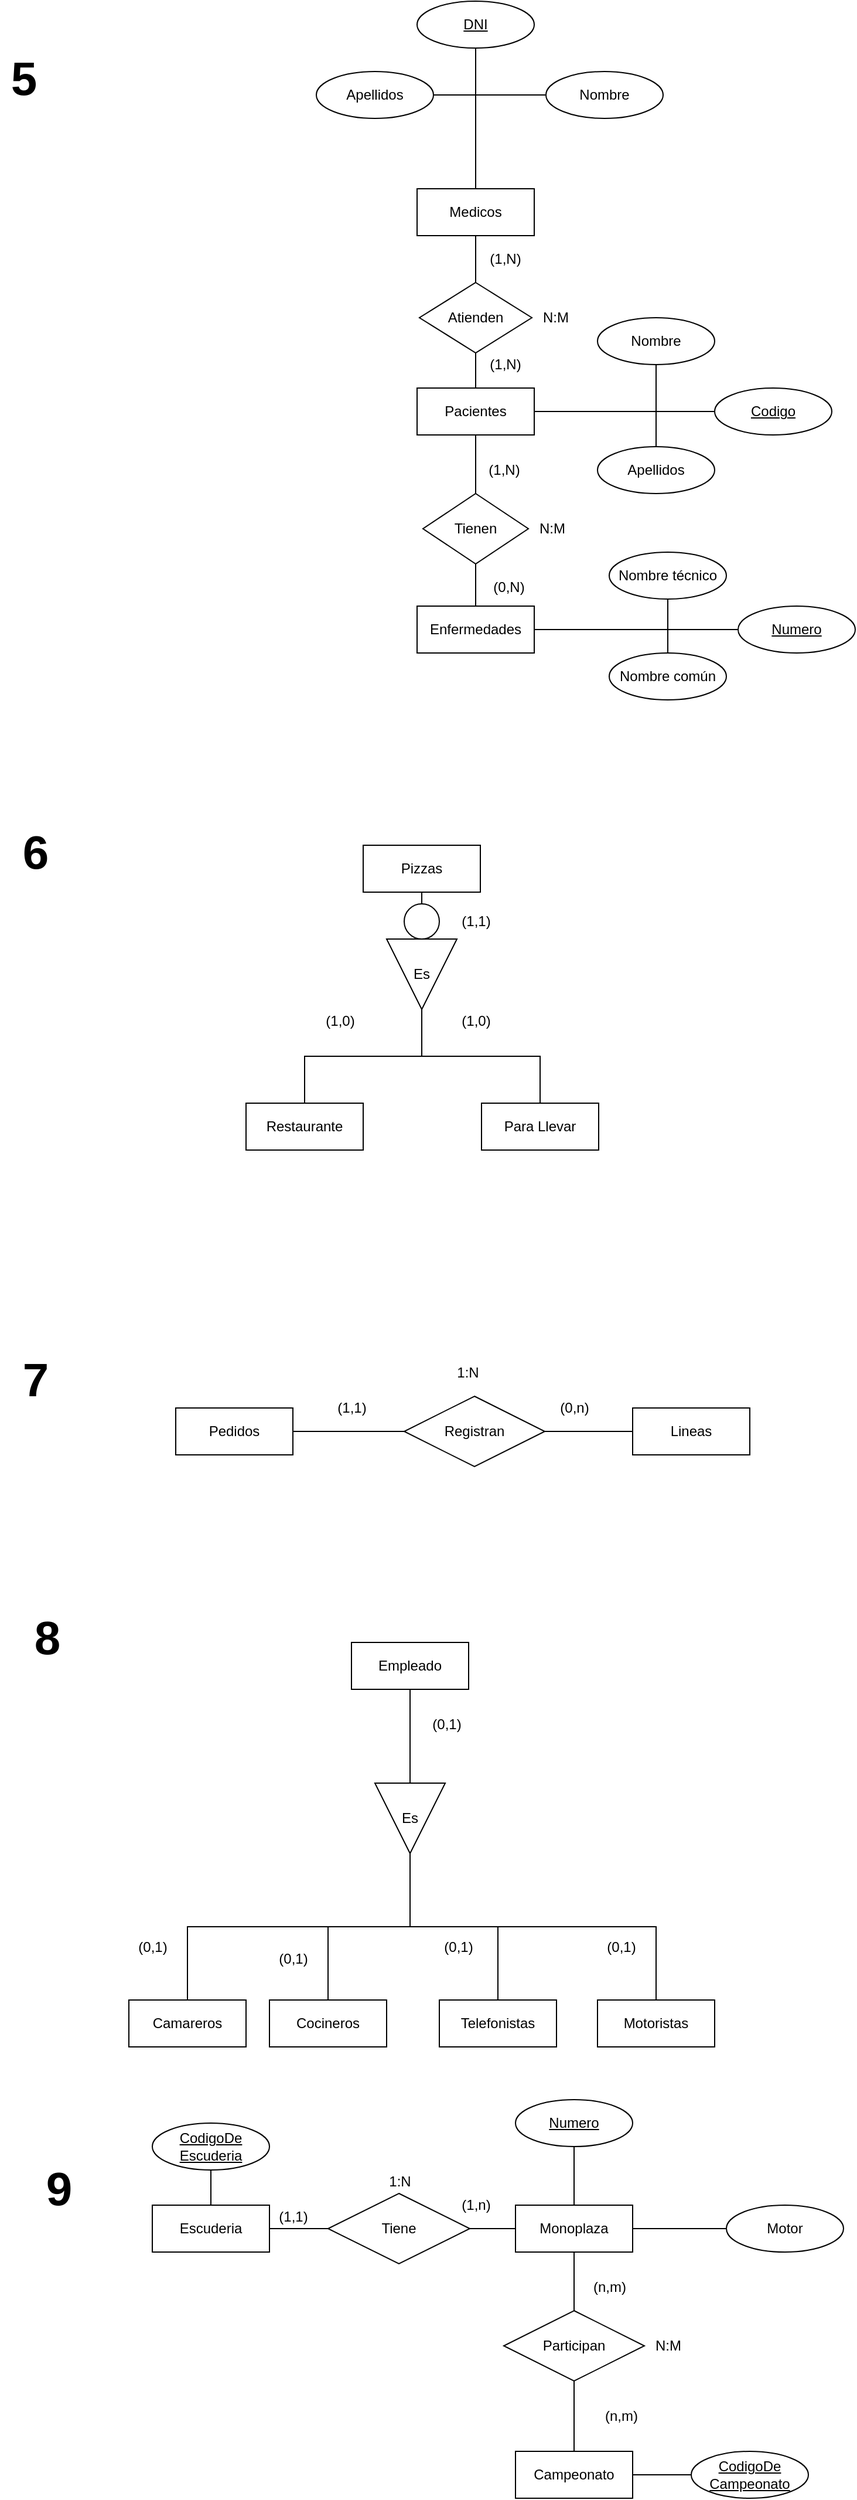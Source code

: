 <mxfile version="13.7.9" type="device"><diagram id="zNLiT7mpPrFdCpXGJwsX" name="Página-1"><mxGraphModel dx="1086" dy="1975" grid="1" gridSize="10" guides="1" tooltips="1" connect="1" arrows="1" fold="1" page="1" pageScale="1" pageWidth="827" pageHeight="1169" math="0" shadow="0"><root><mxCell id="0"/><mxCell id="1" parent="0"/><mxCell id="8cH0wNDDNxBHPdxVtWGy-14" style="edgeStyle=orthogonalEdgeStyle;rounded=0;orthogonalLoop=1;jettySize=auto;html=1;exitX=0.5;exitY=1;exitDx=0;exitDy=0;endArrow=none;endFill=0;" parent="1" source="8cH0wNDDNxBHPdxVtWGy-1" target="8cH0wNDDNxBHPdxVtWGy-13" edge="1"><mxGeometry relative="1" as="geometry"/></mxCell><mxCell id="8cH0wNDDNxBHPdxVtWGy-1" value="Medicos" style="whiteSpace=wrap;html=1;align=center;" parent="1" vertex="1"><mxGeometry x="376" y="-960" width="100" height="40" as="geometry"/></mxCell><mxCell id="8cH0wNDDNxBHPdxVtWGy-3" value="&lt;b&gt;&lt;font style=&quot;font-size: 40px&quot;&gt;5&lt;/font&gt;&lt;/b&gt;" style="text;html=1;align=center;verticalAlign=middle;resizable=0;points=[];autosize=1;" parent="1" vertex="1"><mxGeometry x="20" y="-1070" width="40" height="30" as="geometry"/></mxCell><mxCell id="8cH0wNDDNxBHPdxVtWGy-9" style="edgeStyle=orthogonalEdgeStyle;rounded=0;orthogonalLoop=1;jettySize=auto;html=1;endArrow=none;endFill=0;exitX=1;exitY=0.5;exitDx=0;exitDy=0;" parent="1" source="8cH0wNDDNxBHPdxVtWGy-4" target="8cH0wNDDNxBHPdxVtWGy-1" edge="1"><mxGeometry relative="1" as="geometry"/></mxCell><mxCell id="8cH0wNDDNxBHPdxVtWGy-4" value="Apellidos" style="ellipse;whiteSpace=wrap;html=1;align=center;" parent="1" vertex="1"><mxGeometry x="290" y="-1060" width="100" height="40" as="geometry"/></mxCell><mxCell id="8cH0wNDDNxBHPdxVtWGy-7" style="edgeStyle=orthogonalEdgeStyle;rounded=0;orthogonalLoop=1;jettySize=auto;html=1;entryX=0.5;entryY=0;entryDx=0;entryDy=0;endArrow=none;endFill=0;" parent="1" source="8cH0wNDDNxBHPdxVtWGy-5" target="8cH0wNDDNxBHPdxVtWGy-1" edge="1"><mxGeometry relative="1" as="geometry"><Array as="points"><mxPoint x="426" y="-1040"/></Array></mxGeometry></mxCell><mxCell id="8cH0wNDDNxBHPdxVtWGy-5" value="Nombre" style="ellipse;whiteSpace=wrap;html=1;align=center;" parent="1" vertex="1"><mxGeometry x="486" y="-1060" width="100" height="40" as="geometry"/></mxCell><mxCell id="8cH0wNDDNxBHPdxVtWGy-8" style="edgeStyle=orthogonalEdgeStyle;rounded=0;orthogonalLoop=1;jettySize=auto;html=1;exitX=0.5;exitY=1;exitDx=0;exitDy=0;endArrow=none;endFill=0;" parent="1" source="8cH0wNDDNxBHPdxVtWGy-6" target="8cH0wNDDNxBHPdxVtWGy-1" edge="1"><mxGeometry relative="1" as="geometry"/></mxCell><mxCell id="8cH0wNDDNxBHPdxVtWGy-6" value="&lt;u&gt;DNI&lt;/u&gt;" style="ellipse;whiteSpace=wrap;html=1;align=center;" parent="1" vertex="1"><mxGeometry x="376" y="-1120" width="100" height="40" as="geometry"/></mxCell><mxCell id="8cH0wNDDNxBHPdxVtWGy-13" value="Atienden" style="shape=rhombus;perimeter=rhombusPerimeter;whiteSpace=wrap;html=1;align=center;" parent="1" vertex="1"><mxGeometry x="378" y="-880" width="96" height="60" as="geometry"/></mxCell><mxCell id="8cH0wNDDNxBHPdxVtWGy-16" style="edgeStyle=orthogonalEdgeStyle;rounded=0;orthogonalLoop=1;jettySize=auto;html=1;endArrow=none;endFill=0;" parent="1" source="8cH0wNDDNxBHPdxVtWGy-15" target="8cH0wNDDNxBHPdxVtWGy-13" edge="1"><mxGeometry relative="1" as="geometry"/></mxCell><mxCell id="8cH0wNDDNxBHPdxVtWGy-15" value="Pacientes" style="whiteSpace=wrap;html=1;align=center;" parent="1" vertex="1"><mxGeometry x="376" y="-790" width="100" height="40" as="geometry"/></mxCell><mxCell id="8cH0wNDDNxBHPdxVtWGy-20" style="edgeStyle=orthogonalEdgeStyle;rounded=0;orthogonalLoop=1;jettySize=auto;html=1;entryX=1;entryY=0.5;entryDx=0;entryDy=0;endArrow=none;endFill=0;exitX=0.5;exitY=0;exitDx=0;exitDy=0;" parent="1" source="8cH0wNDDNxBHPdxVtWGy-17" target="8cH0wNDDNxBHPdxVtWGy-15" edge="1"><mxGeometry relative="1" as="geometry"/></mxCell><mxCell id="8cH0wNDDNxBHPdxVtWGy-17" value="Apellidos" style="ellipse;whiteSpace=wrap;html=1;align=center;" parent="1" vertex="1"><mxGeometry x="530" y="-740" width="100" height="40" as="geometry"/></mxCell><mxCell id="8cH0wNDDNxBHPdxVtWGy-22" style="edgeStyle=orthogonalEdgeStyle;rounded=0;orthogonalLoop=1;jettySize=auto;html=1;entryX=1;entryY=0.5;entryDx=0;entryDy=0;endArrow=none;endFill=0;exitX=0.5;exitY=1;exitDx=0;exitDy=0;" parent="1" source="8cH0wNDDNxBHPdxVtWGy-18" target="8cH0wNDDNxBHPdxVtWGy-15" edge="1"><mxGeometry relative="1" as="geometry"/></mxCell><mxCell id="8cH0wNDDNxBHPdxVtWGy-18" value="Nombre" style="ellipse;whiteSpace=wrap;html=1;align=center;" parent="1" vertex="1"><mxGeometry x="530" y="-850" width="100" height="40" as="geometry"/></mxCell><mxCell id="8cH0wNDDNxBHPdxVtWGy-21" style="edgeStyle=orthogonalEdgeStyle;rounded=0;orthogonalLoop=1;jettySize=auto;html=1;endArrow=none;endFill=0;" parent="1" source="8cH0wNDDNxBHPdxVtWGy-19" target="8cH0wNDDNxBHPdxVtWGy-15" edge="1"><mxGeometry relative="1" as="geometry"/></mxCell><mxCell id="8cH0wNDDNxBHPdxVtWGy-19" value="&lt;u&gt;Codigo&lt;/u&gt;" style="ellipse;whiteSpace=wrap;html=1;align=center;" parent="1" vertex="1"><mxGeometry x="630" y="-790" width="100" height="40" as="geometry"/></mxCell><mxCell id="8cH0wNDDNxBHPdxVtWGy-26" style="edgeStyle=orthogonalEdgeStyle;rounded=0;orthogonalLoop=1;jettySize=auto;html=1;endArrow=none;endFill=0;" parent="1" source="8cH0wNDDNxBHPdxVtWGy-23" target="8cH0wNDDNxBHPdxVtWGy-15" edge="1"><mxGeometry relative="1" as="geometry"/></mxCell><mxCell id="8cH0wNDDNxBHPdxVtWGy-23" value="Tienen" style="shape=rhombus;perimeter=rhombusPerimeter;whiteSpace=wrap;html=1;align=center;" parent="1" vertex="1"><mxGeometry x="381" y="-700" width="90" height="60" as="geometry"/></mxCell><mxCell id="8cH0wNDDNxBHPdxVtWGy-25" style="edgeStyle=orthogonalEdgeStyle;rounded=0;orthogonalLoop=1;jettySize=auto;html=1;endArrow=none;endFill=0;" parent="1" source="8cH0wNDDNxBHPdxVtWGy-24" target="8cH0wNDDNxBHPdxVtWGy-23" edge="1"><mxGeometry relative="1" as="geometry"/></mxCell><mxCell id="8cH0wNDDNxBHPdxVtWGy-24" value="Enfermedades" style="whiteSpace=wrap;html=1;align=center;" parent="1" vertex="1"><mxGeometry x="376" y="-604" width="100" height="40" as="geometry"/></mxCell><mxCell id="8cH0wNDDNxBHPdxVtWGy-31" style="edgeStyle=orthogonalEdgeStyle;rounded=0;orthogonalLoop=1;jettySize=auto;html=1;entryX=1;entryY=0.5;entryDx=0;entryDy=0;endArrow=none;endFill=0;exitX=0.5;exitY=1;exitDx=0;exitDy=0;" parent="1" source="8cH0wNDDNxBHPdxVtWGy-27" target="8cH0wNDDNxBHPdxVtWGy-24" edge="1"><mxGeometry relative="1" as="geometry"/></mxCell><mxCell id="8cH0wNDDNxBHPdxVtWGy-27" value="Nombre técnico" style="ellipse;whiteSpace=wrap;html=1;align=center;" parent="1" vertex="1"><mxGeometry x="540" y="-650" width="100" height="40" as="geometry"/></mxCell><mxCell id="8cH0wNDDNxBHPdxVtWGy-32" style="edgeStyle=orthogonalEdgeStyle;rounded=0;orthogonalLoop=1;jettySize=auto;html=1;endArrow=none;endFill=0;" parent="1" source="8cH0wNDDNxBHPdxVtWGy-28" target="8cH0wNDDNxBHPdxVtWGy-24" edge="1"><mxGeometry relative="1" as="geometry"/></mxCell><mxCell id="8cH0wNDDNxBHPdxVtWGy-28" value="&lt;u&gt;Numero&lt;/u&gt;" style="ellipse;whiteSpace=wrap;html=1;align=center;" parent="1" vertex="1"><mxGeometry x="650" y="-604" width="100" height="40" as="geometry"/></mxCell><mxCell id="8cH0wNDDNxBHPdxVtWGy-30" style="edgeStyle=orthogonalEdgeStyle;rounded=0;orthogonalLoop=1;jettySize=auto;html=1;exitX=0.5;exitY=0;exitDx=0;exitDy=0;endArrow=none;endFill=0;" parent="1" source="8cH0wNDDNxBHPdxVtWGy-29" target="8cH0wNDDNxBHPdxVtWGy-24" edge="1"><mxGeometry relative="1" as="geometry"/></mxCell><mxCell id="8cH0wNDDNxBHPdxVtWGy-29" value="Nombre común" style="ellipse;whiteSpace=wrap;html=1;align=center;" parent="1" vertex="1"><mxGeometry x="540" y="-564" width="100" height="40" as="geometry"/></mxCell><mxCell id="8cH0wNDDNxBHPdxVtWGy-33" value="(1,N)" style="text;html=1;align=center;verticalAlign=middle;resizable=0;points=[];autosize=1;" parent="1" vertex="1"><mxGeometry x="431" y="-820" width="40" height="20" as="geometry"/></mxCell><mxCell id="8cH0wNDDNxBHPdxVtWGy-34" value="(1,N)" style="text;html=1;align=center;verticalAlign=middle;resizable=0;points=[];autosize=1;" parent="1" vertex="1"><mxGeometry x="431" y="-910" width="40" height="20" as="geometry"/></mxCell><mxCell id="8cH0wNDDNxBHPdxVtWGy-35" value="N:M" style="text;html=1;align=center;verticalAlign=middle;resizable=0;points=[];autosize=1;" parent="1" vertex="1"><mxGeometry x="474" y="-860" width="40" height="20" as="geometry"/></mxCell><mxCell id="8cH0wNDDNxBHPdxVtWGy-36" value="(0,N)" style="text;html=1;align=center;verticalAlign=middle;resizable=0;points=[];autosize=1;" parent="1" vertex="1"><mxGeometry x="434" y="-630" width="40" height="20" as="geometry"/></mxCell><mxCell id="8cH0wNDDNxBHPdxVtWGy-37" value="(1,N)" style="text;html=1;align=center;verticalAlign=middle;resizable=0;points=[];autosize=1;" parent="1" vertex="1"><mxGeometry x="430" y="-730" width="40" height="20" as="geometry"/></mxCell><mxCell id="8cH0wNDDNxBHPdxVtWGy-38" value="N:M" style="text;html=1;align=center;verticalAlign=middle;resizable=0;points=[];autosize=1;" parent="1" vertex="1"><mxGeometry x="471" y="-680" width="40" height="20" as="geometry"/></mxCell><mxCell id="KKYR-DcXS-Zs3xzQM622-1" value="&lt;b&gt;&lt;font style=&quot;font-size: 40px&quot;&gt;6&lt;/font&gt;&lt;/b&gt;" style="text;html=1;align=center;verticalAlign=middle;resizable=0;points=[];autosize=1;" vertex="1" parent="1"><mxGeometry x="30" y="-410" width="40" height="30" as="geometry"/></mxCell><mxCell id="KKYR-DcXS-Zs3xzQM622-7" style="edgeStyle=orthogonalEdgeStyle;rounded=0;orthogonalLoop=1;jettySize=auto;html=1;exitX=0.5;exitY=0;exitDx=0;exitDy=0;endArrow=none;endFill=0;" edge="1" parent="1" source="KKYR-DcXS-Zs3xzQM622-2" target="KKYR-DcXS-Zs3xzQM622-5"><mxGeometry relative="1" as="geometry"/></mxCell><mxCell id="KKYR-DcXS-Zs3xzQM622-2" value="Para Llevar" style="whiteSpace=wrap;html=1;align=center;" vertex="1" parent="1"><mxGeometry x="431" y="-180" width="100" height="40" as="geometry"/></mxCell><mxCell id="KKYR-DcXS-Zs3xzQM622-6" style="edgeStyle=orthogonalEdgeStyle;rounded=0;orthogonalLoop=1;jettySize=auto;html=1;exitX=0.5;exitY=0;exitDx=0;exitDy=0;endArrow=none;endFill=0;" edge="1" parent="1" source="KKYR-DcXS-Zs3xzQM622-3" target="KKYR-DcXS-Zs3xzQM622-5"><mxGeometry relative="1" as="geometry"/></mxCell><mxCell id="KKYR-DcXS-Zs3xzQM622-3" value="Restaurante" style="whiteSpace=wrap;html=1;align=center;" vertex="1" parent="1"><mxGeometry x="230" y="-180" width="100" height="40" as="geometry"/></mxCell><mxCell id="KKYR-DcXS-Zs3xzQM622-4" value="Pizzas" style="whiteSpace=wrap;html=1;align=center;" vertex="1" parent="1"><mxGeometry x="330" y="-400" width="100" height="40" as="geometry"/></mxCell><mxCell id="KKYR-DcXS-Zs3xzQM622-8" style="edgeStyle=orthogonalEdgeStyle;rounded=0;orthogonalLoop=1;jettySize=auto;html=1;exitX=0;exitY=0.5;exitDx=0;exitDy=0;entryX=0.5;entryY=1;entryDx=0;entryDy=0;endArrow=none;endFill=0;" edge="1" parent="1" source="KKYR-DcXS-Zs3xzQM622-9" target="KKYR-DcXS-Zs3xzQM622-4"><mxGeometry relative="1" as="geometry"/></mxCell><mxCell id="KKYR-DcXS-Zs3xzQM622-5" value="Es" style="triangle;whiteSpace=wrap;html=1;dashed=0;direction=south;" vertex="1" parent="1"><mxGeometry x="350" y="-320" width="60" height="60" as="geometry"/></mxCell><mxCell id="KKYR-DcXS-Zs3xzQM622-9" value="" style="shape=ellipse;html=1;dashed=0;whitespace=wrap;perimeter=ellipsePerimeter;" vertex="1" parent="1"><mxGeometry x="365" y="-350" width="30" height="30" as="geometry"/></mxCell><mxCell id="KKYR-DcXS-Zs3xzQM622-10" style="edgeStyle=orthogonalEdgeStyle;rounded=0;orthogonalLoop=1;jettySize=auto;html=1;exitX=0;exitY=0.5;exitDx=0;exitDy=0;entryX=0.5;entryY=1;entryDx=0;entryDy=0;endArrow=none;endFill=0;" edge="1" parent="1" source="KKYR-DcXS-Zs3xzQM622-5" target="KKYR-DcXS-Zs3xzQM622-9"><mxGeometry relative="1" as="geometry"><mxPoint x="380" y="-320" as="sourcePoint"/><mxPoint x="380" y="-360" as="targetPoint"/></mxGeometry></mxCell><mxCell id="KKYR-DcXS-Zs3xzQM622-11" value="(1,1)" style="text;html=1;align=center;verticalAlign=middle;resizable=0;points=[];autosize=1;" vertex="1" parent="1"><mxGeometry x="406" y="-345" width="40" height="20" as="geometry"/></mxCell><mxCell id="KKYR-DcXS-Zs3xzQM622-12" value="(1,0)" style="text;html=1;align=center;verticalAlign=middle;resizable=0;points=[];autosize=1;" vertex="1" parent="1"><mxGeometry x="290" y="-260" width="40" height="20" as="geometry"/></mxCell><mxCell id="KKYR-DcXS-Zs3xzQM622-13" value="(1,0)" style="text;html=1;align=center;verticalAlign=middle;resizable=0;points=[];autosize=1;" vertex="1" parent="1"><mxGeometry x="406" y="-260" width="40" height="20" as="geometry"/></mxCell><mxCell id="KKYR-DcXS-Zs3xzQM622-14" value="&lt;b&gt;&lt;font style=&quot;font-size: 40px&quot;&gt;7&lt;/font&gt;&lt;/b&gt;" style="text;html=1;align=center;verticalAlign=middle;resizable=0;points=[];autosize=1;" vertex="1" parent="1"><mxGeometry x="30" y="40" width="40" height="30" as="geometry"/></mxCell><mxCell id="KKYR-DcXS-Zs3xzQM622-15" value="Pedidos" style="whiteSpace=wrap;html=1;align=center;" vertex="1" parent="1"><mxGeometry x="170" y="80" width="100" height="40" as="geometry"/></mxCell><mxCell id="KKYR-DcXS-Zs3xzQM622-16" value="Lineas" style="whiteSpace=wrap;html=1;align=center;" vertex="1" parent="1"><mxGeometry x="560" y="80" width="100" height="40" as="geometry"/></mxCell><mxCell id="KKYR-DcXS-Zs3xzQM622-18" style="edgeStyle=orthogonalEdgeStyle;rounded=0;orthogonalLoop=1;jettySize=auto;html=1;entryX=1;entryY=0.5;entryDx=0;entryDy=0;endArrow=none;endFill=0;" edge="1" parent="1" source="KKYR-DcXS-Zs3xzQM622-17" target="KKYR-DcXS-Zs3xzQM622-15"><mxGeometry relative="1" as="geometry"/></mxCell><mxCell id="KKYR-DcXS-Zs3xzQM622-19" style="edgeStyle=orthogonalEdgeStyle;rounded=0;orthogonalLoop=1;jettySize=auto;html=1;exitX=1;exitY=0.5;exitDx=0;exitDy=0;endArrow=none;endFill=0;" edge="1" parent="1" source="KKYR-DcXS-Zs3xzQM622-17" target="KKYR-DcXS-Zs3xzQM622-16"><mxGeometry relative="1" as="geometry"/></mxCell><mxCell id="KKYR-DcXS-Zs3xzQM622-17" value="Registran" style="shape=rhombus;perimeter=rhombusPerimeter;whiteSpace=wrap;html=1;align=center;" vertex="1" parent="1"><mxGeometry x="365" y="70" width="120" height="60" as="geometry"/></mxCell><mxCell id="KKYR-DcXS-Zs3xzQM622-20" value="(0,n)" style="text;html=1;align=center;verticalAlign=middle;resizable=0;points=[];autosize=1;" vertex="1" parent="1"><mxGeometry x="490" y="70" width="40" height="20" as="geometry"/></mxCell><mxCell id="KKYR-DcXS-Zs3xzQM622-21" value="(1,1)" style="text;html=1;align=center;verticalAlign=middle;resizable=0;points=[];autosize=1;" vertex="1" parent="1"><mxGeometry x="300" y="70" width="40" height="20" as="geometry"/></mxCell><mxCell id="KKYR-DcXS-Zs3xzQM622-22" value="1:N" style="text;html=1;align=center;verticalAlign=middle;resizable=0;points=[];autosize=1;" vertex="1" parent="1"><mxGeometry x="404" y="40" width="30" height="20" as="geometry"/></mxCell><mxCell id="KKYR-DcXS-Zs3xzQM622-23" value="&lt;b&gt;&lt;font style=&quot;font-size: 40px&quot;&gt;8&lt;/font&gt;&lt;/b&gt;" style="text;html=1;align=center;verticalAlign=middle;resizable=0;points=[];autosize=1;" vertex="1" parent="1"><mxGeometry x="40" y="260" width="40" height="30" as="geometry"/></mxCell><mxCell id="KKYR-DcXS-Zs3xzQM622-24" value="Empleado" style="whiteSpace=wrap;html=1;align=center;" vertex="1" parent="1"><mxGeometry x="320" y="280" width="100" height="40" as="geometry"/></mxCell><mxCell id="KKYR-DcXS-Zs3xzQM622-34" style="edgeStyle=orthogonalEdgeStyle;rounded=0;orthogonalLoop=1;jettySize=auto;html=1;exitX=0;exitY=0.5;exitDx=0;exitDy=0;endArrow=none;endFill=0;" edge="1" parent="1" source="KKYR-DcXS-Zs3xzQM622-25" target="KKYR-DcXS-Zs3xzQM622-24"><mxGeometry relative="1" as="geometry"/></mxCell><mxCell id="KKYR-DcXS-Zs3xzQM622-25" value="Es" style="triangle;whiteSpace=wrap;html=1;dashed=0;direction=south;" vertex="1" parent="1"><mxGeometry x="340" y="400" width="60" height="60" as="geometry"/></mxCell><mxCell id="KKYR-DcXS-Zs3xzQM622-33" style="edgeStyle=orthogonalEdgeStyle;rounded=0;orthogonalLoop=1;jettySize=auto;html=1;endArrow=none;endFill=0;exitX=0.5;exitY=0;exitDx=0;exitDy=0;" edge="1" parent="1" source="KKYR-DcXS-Zs3xzQM622-26" target="KKYR-DcXS-Zs3xzQM622-25"><mxGeometry relative="1" as="geometry"/></mxCell><mxCell id="KKYR-DcXS-Zs3xzQM622-26" value="Motoristas" style="whiteSpace=wrap;html=1;align=center;" vertex="1" parent="1"><mxGeometry x="530" y="585" width="100" height="40" as="geometry"/></mxCell><mxCell id="KKYR-DcXS-Zs3xzQM622-32" style="edgeStyle=orthogonalEdgeStyle;rounded=0;orthogonalLoop=1;jettySize=auto;html=1;endArrow=none;endFill=0;" edge="1" parent="1" source="KKYR-DcXS-Zs3xzQM622-27" target="KKYR-DcXS-Zs3xzQM622-25"><mxGeometry relative="1" as="geometry"/></mxCell><mxCell id="KKYR-DcXS-Zs3xzQM622-27" value="Telefonistas" style="whiteSpace=wrap;html=1;align=center;" vertex="1" parent="1"><mxGeometry x="395" y="585" width="100" height="40" as="geometry"/></mxCell><mxCell id="KKYR-DcXS-Zs3xzQM622-30" style="edgeStyle=orthogonalEdgeStyle;rounded=0;orthogonalLoop=1;jettySize=auto;html=1;endArrow=none;endFill=0;exitX=0.5;exitY=0;exitDx=0;exitDy=0;" edge="1" parent="1" source="KKYR-DcXS-Zs3xzQM622-28" target="KKYR-DcXS-Zs3xzQM622-25"><mxGeometry relative="1" as="geometry"/></mxCell><mxCell id="KKYR-DcXS-Zs3xzQM622-28" value="Camareros" style="whiteSpace=wrap;html=1;align=center;" vertex="1" parent="1"><mxGeometry x="130" y="585" width="100" height="40" as="geometry"/></mxCell><mxCell id="KKYR-DcXS-Zs3xzQM622-31" style="edgeStyle=orthogonalEdgeStyle;rounded=0;orthogonalLoop=1;jettySize=auto;html=1;endArrow=none;endFill=0;" edge="1" parent="1" source="KKYR-DcXS-Zs3xzQM622-29" target="KKYR-DcXS-Zs3xzQM622-25"><mxGeometry relative="1" as="geometry"/></mxCell><mxCell id="KKYR-DcXS-Zs3xzQM622-29" value="Cocineros" style="whiteSpace=wrap;html=1;align=center;" vertex="1" parent="1"><mxGeometry x="250" y="585" width="100" height="40" as="geometry"/></mxCell><mxCell id="KKYR-DcXS-Zs3xzQM622-36" value="(0,1)" style="text;html=1;align=center;verticalAlign=middle;resizable=0;points=[];autosize=1;" vertex="1" parent="1"><mxGeometry x="381" y="340" width="40" height="20" as="geometry"/></mxCell><mxCell id="KKYR-DcXS-Zs3xzQM622-37" value="(0,1)" style="text;html=1;align=center;verticalAlign=middle;resizable=0;points=[];autosize=1;" vertex="1" parent="1"><mxGeometry x="130" y="530" width="40" height="20" as="geometry"/></mxCell><mxCell id="KKYR-DcXS-Zs3xzQM622-38" value="(0,1)" style="text;html=1;align=center;verticalAlign=middle;resizable=0;points=[];autosize=1;" vertex="1" parent="1"><mxGeometry x="250" y="540" width="40" height="20" as="geometry"/></mxCell><mxCell id="KKYR-DcXS-Zs3xzQM622-39" value="(0,1)" style="text;html=1;align=center;verticalAlign=middle;resizable=0;points=[];autosize=1;" vertex="1" parent="1"><mxGeometry x="391" y="530" width="40" height="20" as="geometry"/></mxCell><mxCell id="KKYR-DcXS-Zs3xzQM622-40" value="(0,1)" style="text;html=1;align=center;verticalAlign=middle;resizable=0;points=[];autosize=1;" vertex="1" parent="1"><mxGeometry x="530" y="530" width="40" height="20" as="geometry"/></mxCell><mxCell id="KKYR-DcXS-Zs3xzQM622-41" value="&lt;b&gt;&lt;font style=&quot;font-size: 40px&quot;&gt;9&lt;/font&gt;&lt;/b&gt;" style="text;html=1;align=center;verticalAlign=middle;resizable=0;points=[];autosize=1;" vertex="1" parent="1"><mxGeometry x="50" y="730" width="40" height="30" as="geometry"/></mxCell><mxCell id="KKYR-DcXS-Zs3xzQM622-42" value="Monoplaza" style="whiteSpace=wrap;html=1;align=center;" vertex="1" parent="1"><mxGeometry x="460" y="760" width="100" height="40" as="geometry"/></mxCell><mxCell id="KKYR-DcXS-Zs3xzQM622-43" value="Escuderia" style="whiteSpace=wrap;html=1;align=center;" vertex="1" parent="1"><mxGeometry x="150" y="760" width="100" height="40" as="geometry"/></mxCell><mxCell id="KKYR-DcXS-Zs3xzQM622-45" style="edgeStyle=orthogonalEdgeStyle;rounded=0;orthogonalLoop=1;jettySize=auto;html=1;entryX=1;entryY=0.5;entryDx=0;entryDy=0;endArrow=none;endFill=0;" edge="1" parent="1" source="KKYR-DcXS-Zs3xzQM622-44" target="KKYR-DcXS-Zs3xzQM622-43"><mxGeometry relative="1" as="geometry"/></mxCell><mxCell id="KKYR-DcXS-Zs3xzQM622-46" style="edgeStyle=orthogonalEdgeStyle;rounded=0;orthogonalLoop=1;jettySize=auto;html=1;endArrow=none;endFill=0;" edge="1" parent="1" source="KKYR-DcXS-Zs3xzQM622-44" target="KKYR-DcXS-Zs3xzQM622-42"><mxGeometry relative="1" as="geometry"/></mxCell><mxCell id="KKYR-DcXS-Zs3xzQM622-44" value="Tiene" style="shape=rhombus;perimeter=rhombusPerimeter;whiteSpace=wrap;html=1;align=center;" vertex="1" parent="1"><mxGeometry x="300" y="750" width="121" height="60" as="geometry"/></mxCell><mxCell id="KKYR-DcXS-Zs3xzQM622-50" style="edgeStyle=orthogonalEdgeStyle;rounded=0;orthogonalLoop=1;jettySize=auto;html=1;endArrow=none;endFill=0;" edge="1" parent="1" source="KKYR-DcXS-Zs3xzQM622-48" target="KKYR-DcXS-Zs3xzQM622-49"><mxGeometry relative="1" as="geometry"/></mxCell><mxCell id="KKYR-DcXS-Zs3xzQM622-48" value="Campeonato" style="whiteSpace=wrap;html=1;align=center;" vertex="1" parent="1"><mxGeometry x="460" y="970" width="100" height="40" as="geometry"/></mxCell><mxCell id="KKYR-DcXS-Zs3xzQM622-51" style="edgeStyle=orthogonalEdgeStyle;rounded=0;orthogonalLoop=1;jettySize=auto;html=1;exitX=0.5;exitY=0;exitDx=0;exitDy=0;entryX=0.5;entryY=1;entryDx=0;entryDy=0;endArrow=none;endFill=0;" edge="1" parent="1" source="KKYR-DcXS-Zs3xzQM622-49" target="KKYR-DcXS-Zs3xzQM622-42"><mxGeometry relative="1" as="geometry"/></mxCell><mxCell id="KKYR-DcXS-Zs3xzQM622-49" value="Participan" style="shape=rhombus;perimeter=rhombusPerimeter;whiteSpace=wrap;html=1;align=center;" vertex="1" parent="1"><mxGeometry x="450" y="850" width="120" height="60" as="geometry"/></mxCell><mxCell id="KKYR-DcXS-Zs3xzQM622-53" style="edgeStyle=orthogonalEdgeStyle;rounded=0;orthogonalLoop=1;jettySize=auto;html=1;entryX=1;entryY=0.5;entryDx=0;entryDy=0;endArrow=none;endFill=0;" edge="1" parent="1" source="KKYR-DcXS-Zs3xzQM622-52" target="KKYR-DcXS-Zs3xzQM622-42"><mxGeometry relative="1" as="geometry"/></mxCell><mxCell id="KKYR-DcXS-Zs3xzQM622-52" value="Motor" style="ellipse;whiteSpace=wrap;html=1;align=center;" vertex="1" parent="1"><mxGeometry x="640" y="760" width="100" height="40" as="geometry"/></mxCell><mxCell id="KKYR-DcXS-Zs3xzQM622-56" style="edgeStyle=orthogonalEdgeStyle;rounded=0;orthogonalLoop=1;jettySize=auto;html=1;endArrow=none;endFill=0;" edge="1" parent="1" source="KKYR-DcXS-Zs3xzQM622-55" target="KKYR-DcXS-Zs3xzQM622-42"><mxGeometry relative="1" as="geometry"/></mxCell><mxCell id="KKYR-DcXS-Zs3xzQM622-55" value="&lt;u&gt;Numero&lt;/u&gt;" style="ellipse;whiteSpace=wrap;html=1;align=center;" vertex="1" parent="1"><mxGeometry x="460" y="670" width="100" height="40" as="geometry"/></mxCell><mxCell id="KKYR-DcXS-Zs3xzQM622-59" style="edgeStyle=orthogonalEdgeStyle;rounded=0;orthogonalLoop=1;jettySize=auto;html=1;entryX=0.5;entryY=0;entryDx=0;entryDy=0;endArrow=none;endFill=0;" edge="1" parent="1" source="KKYR-DcXS-Zs3xzQM622-57" target="KKYR-DcXS-Zs3xzQM622-43"><mxGeometry relative="1" as="geometry"/></mxCell><mxCell id="KKYR-DcXS-Zs3xzQM622-57" value="&lt;u&gt;CodigoDe&lt;br&gt;Escuderia&lt;/u&gt;" style="ellipse;whiteSpace=wrap;html=1;align=center;" vertex="1" parent="1"><mxGeometry x="150" y="690" width="100" height="40" as="geometry"/></mxCell><mxCell id="KKYR-DcXS-Zs3xzQM622-60" style="edgeStyle=orthogonalEdgeStyle;rounded=0;orthogonalLoop=1;jettySize=auto;html=1;exitX=0;exitY=0.5;exitDx=0;exitDy=0;entryX=1;entryY=0.5;entryDx=0;entryDy=0;endArrow=none;endFill=0;" edge="1" parent="1" source="KKYR-DcXS-Zs3xzQM622-58" target="KKYR-DcXS-Zs3xzQM622-48"><mxGeometry relative="1" as="geometry"/></mxCell><mxCell id="KKYR-DcXS-Zs3xzQM622-58" value="&lt;u&gt;CodigoDe&lt;br&gt;Campeonato&lt;/u&gt;" style="ellipse;whiteSpace=wrap;html=1;align=center;" vertex="1" parent="1"><mxGeometry x="610" y="970" width="100" height="40" as="geometry"/></mxCell><mxCell id="KKYR-DcXS-Zs3xzQM622-61" value="(1,n)" style="text;html=1;align=center;verticalAlign=middle;resizable=0;points=[];autosize=1;" vertex="1" parent="1"><mxGeometry x="406" y="750" width="40" height="20" as="geometry"/></mxCell><mxCell id="KKYR-DcXS-Zs3xzQM622-62" value="(1,1)" style="text;html=1;align=center;verticalAlign=middle;resizable=0;points=[];autosize=1;" vertex="1" parent="1"><mxGeometry x="250" y="760" width="40" height="20" as="geometry"/></mxCell><mxCell id="KKYR-DcXS-Zs3xzQM622-63" value="1:N" style="text;html=1;align=center;verticalAlign=middle;resizable=0;points=[];autosize=1;" vertex="1" parent="1"><mxGeometry x="346" y="730" width="30" height="20" as="geometry"/></mxCell><mxCell id="KKYR-DcXS-Zs3xzQM622-64" value="(n,m)" style="text;html=1;align=center;verticalAlign=middle;resizable=0;points=[];autosize=1;" vertex="1" parent="1"><mxGeometry x="530" y="930" width="40" height="20" as="geometry"/></mxCell><mxCell id="KKYR-DcXS-Zs3xzQM622-65" value="(n,m)" style="text;html=1;align=center;verticalAlign=middle;resizable=0;points=[];autosize=1;" vertex="1" parent="1"><mxGeometry x="520" y="820" width="40" height="20" as="geometry"/></mxCell><mxCell id="KKYR-DcXS-Zs3xzQM622-66" value="N:M" style="text;html=1;align=center;verticalAlign=middle;resizable=0;points=[];autosize=1;" vertex="1" parent="1"><mxGeometry x="570" y="870" width="40" height="20" as="geometry"/></mxCell></root></mxGraphModel></diagram></mxfile>